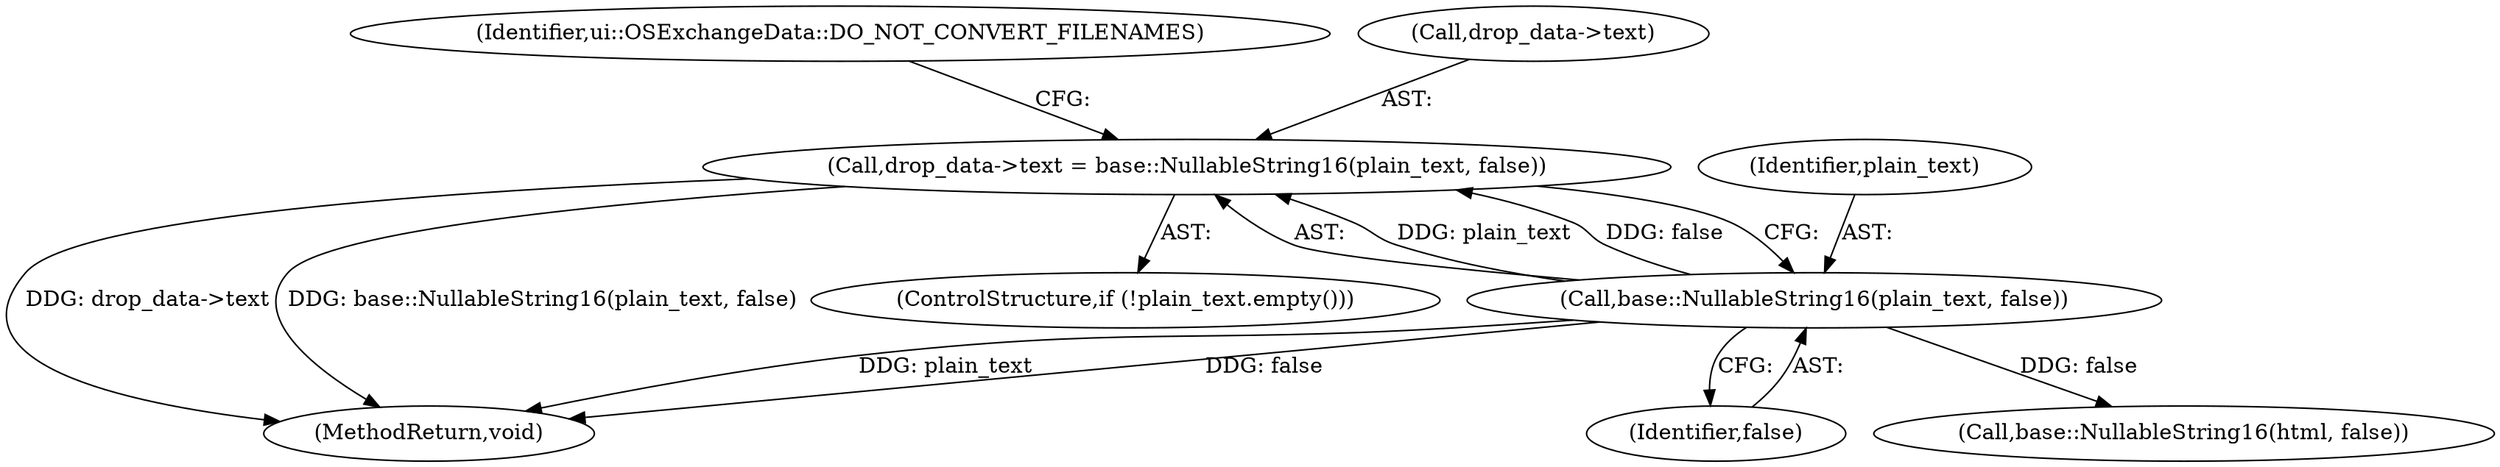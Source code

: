 digraph "0_Chrome_1161a49d663dd395bd639549c2dfe7324f847938_5@pointer" {
"1000111" [label="(Call,drop_data->text = base::NullableString16(plain_text, false))"];
"1000115" [label="(Call,base::NullableString16(plain_text, false))"];
"1000111" [label="(Call,drop_data->text = base::NullableString16(plain_text, false))"];
"1000117" [label="(Identifier,false)"];
"1000116" [label="(Identifier,plain_text)"];
"1000108" [label="(ControlStructure,if (!plain_text.empty()))"];
"1000121" [label="(Identifier,ui::OSExchangeData::DO_NOT_CONVERT_FILENAMES)"];
"1000203" [label="(MethodReturn,void)"];
"1000115" [label="(Call,base::NullableString16(plain_text, false))"];
"1000112" [label="(Call,drop_data->text)"];
"1000153" [label="(Call,base::NullableString16(html, false))"];
"1000111" -> "1000108"  [label="AST: "];
"1000111" -> "1000115"  [label="CFG: "];
"1000112" -> "1000111"  [label="AST: "];
"1000115" -> "1000111"  [label="AST: "];
"1000121" -> "1000111"  [label="CFG: "];
"1000111" -> "1000203"  [label="DDG: base::NullableString16(plain_text, false)"];
"1000111" -> "1000203"  [label="DDG: drop_data->text"];
"1000115" -> "1000111"  [label="DDG: plain_text"];
"1000115" -> "1000111"  [label="DDG: false"];
"1000115" -> "1000117"  [label="CFG: "];
"1000116" -> "1000115"  [label="AST: "];
"1000117" -> "1000115"  [label="AST: "];
"1000115" -> "1000203"  [label="DDG: false"];
"1000115" -> "1000203"  [label="DDG: plain_text"];
"1000115" -> "1000153"  [label="DDG: false"];
}
